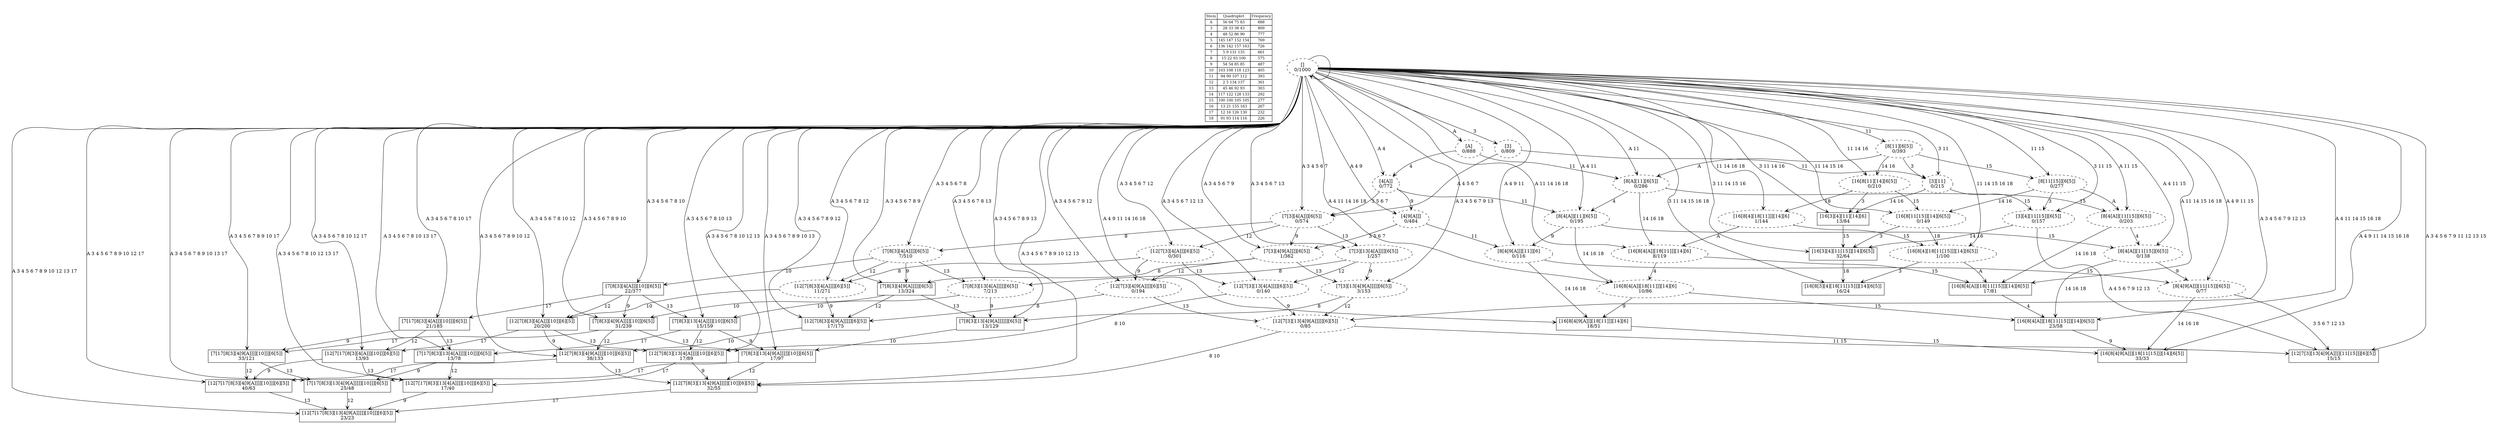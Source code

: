digraph G {
	pad = 0.5;
	nodesep = 0.5;
"legend" [label = < <table border="0" cellborder="1" cellspacing="0"><tr><td>Stem</td><td>Quadruplet</td><td>Frequency</td></tr>
<tr><td>A</td><td>56 64 75 83</td><td>888</td></tr>
<tr><td>3</td><td>28 33 38 43</td><td>809</td></tr>
<tr><td>4</td><td>48 52 86 90</td><td>777</td></tr>
<tr><td>5</td><td>145 147 152 154</td><td>769</td></tr>
<tr><td>6</td><td>136 142 157 163</td><td>726</td></tr>
<tr><td>7</td><td>5 9 131 135</td><td>661</td></tr>
<tr><td>8</td><td>15 22 93 100</td><td>575</td></tr>
<tr><td>9</td><td>54 54 85 85</td><td>487</td></tr>
<tr><td>10</td><td>103 108 118 123</td><td>405</td></tr>
<tr><td>11</td><td>94 99 107 112</td><td>393</td></tr>
<tr><td>12</td><td>2 5 134 137</td><td>361</td></tr>
<tr><td>13</td><td>45 46 92 93</td><td>303</td></tr>
<tr><td>14</td><td>117 122 128 133</td><td>292</td></tr>
<tr><td>15</td><td>100 100 105 105</td><td>277</td></tr>
<tr><td>16</td><td>13 21 155 163</td><td>267</td></tr>
<tr><td>17</td><td>12 16 126 130</td><td>232</td></tr>
<tr><td>18</td><td>91 93 114 116</td><td>226</td></tr>
</table>>, shape = plaintext, fontsize=11];
"A 3 4 5 6 7 8 9 10 12 17 " [shape = box];
"A 3 4 5 6 7 8 9 10 12 " [shape = box];
"A 3 4 5 6 7 8 9 10 17 " [shape = box];
"A 4 9 11 14 15 16 18 " [shape = box];
"3 11 14 15 16 " [shape = box];
"A 3 4 5 6 7 8 9 10 12 13 " [shape = box];
"A 3 4 5 6 7 8 9 10 " [shape = box];
"A 3 4 5 6 7 8 9 10 13 17 " [shape = box];
"A 4 11 14 15 16 18 " [shape = box];
"A 3 4 5 6 7 8 9 10 12 13 17 " [shape = box];
"A 3 4 5 6 7 8 10 " [shape = box];
"A 3 4 5 6 7 8 10 17 " [shape = box];
"A 3 4 5 6 7 8 10 12 " [shape = box];
"A 4 9 11 14 16 18 " [shape = box];
"A 3 4 5 6 7 8 9 10 13 " [shape = box];
"A 3 4 5 6 7 8 10 12 13 " [shape = box];
"A 3 4 5 6 7 8 9 12 " [shape = box];
"A 11 14 15 16 18 " [shape = box];
"A 3 4 5 6 7 8 10 12 13 17 " [shape = box];
"3 11 14 15 16 18 " [shape = box];
"A 3 4 5 6 7 9 11 12 13 15 " [shape = box];
"A 3 4 5 6 7 8 10 13 " [shape = box];
"A 3 4 5 6 7 8 10 12 17 " [shape = box];
"A 3 4 5 6 7 8 9 " [shape = box];
"3 11 14 16 " [shape = box];
"A 3 4 5 6 7 8 9 13 " [shape = box];
"A 3 4 5 6 7 8 10 13 17 " [shape = box];
"A 4 9 " [style = dashed];
"3 " [style = dashed];
"A 4 " [style = dashed];
"A " [style = dashed];
"A 3 4 5 6 7 9 12 " [style = dashed];
"A 3 4 5 6 7 9 " [style = dashed];
"11 14 15 16 " [style = dashed];
"11 14 15 16 18 " [style = dashed];
"A 4 9 11 15 " [style = dashed];
"11 14 16 " [style = dashed];
"3 11 15 " [style = dashed];
"A 3 4 5 6 7 9 12 13 " [style = dashed];
"A 3 4 5 6 7 9 13 " [style = dashed];
"A 4 11 14 16 18 " [style = dashed];
"A 4 11 15 " [style = dashed];
"A 3 4 5 6 7 8 " [style = dashed];
"A 3 4 5 6 7 " [style = dashed];
"A 3 4 5 6 7 8 12 " [style = dashed];
"A 3 4 5 6 7 12 " [style = dashed];
"A 11 14 16 18 " [style = dashed];
"11 14 16 18 " [style = dashed];
"A 4 9 11 " [style = dashed];
"A 3 4 5 6 7 12 13 " [style = dashed];
"A 3 4 5 6 7 8 13 " [style = dashed];
"A 11 15 " [style = dashed];
"A 3 4 5 6 7 13 " [style = dashed];
"3 11 " [style = dashed];
"" [style = dashed];
"11 15 " [style = dashed];
"11 " [style = dashed];
"A 4 11 " [style = dashed];
"A 11 " [style = dashed];
"A 3 4 5 6 7 8 9 10 12 17 " [label = "[12[7[17[8[3][4[9[A]]]][10]]][6][5]]\n40/63"];
"A 3 4 5 6 7 8 9 10 12 " [label = "[12[7[8[3][4[9[A]]]][10]][6][5]]\n38/133"];
"A 3 4 5 6 7 8 9 10 17 " [label = "[7[17[8[3][4[9[A]]]][10]]][6[5]]\n33/121"];
"A 4 9 11 14 15 16 18 " [label = "[16[8[4[9[A]]][18[11[15]]][14][6[5]]\n33/33"];
"3 11 14 15 16 " [label = "[16[3][4][11[15]][14][6[5]]\n32/64"];
"A 3 4 5 6 7 8 9 10 12 13 " [label = "[12[7[8[3][13[4[9[A]]]]][10]][6][5]]\n32/55"];
"A 3 4 5 6 7 8 9 10 " [label = "[7[8[3][4[9[A]]]][10]][6[5]]\n31/239"];
"A 3 4 5 6 7 8 9 10 13 17 " [label = "[7[17[8[3][13[4[9[A]]]]][10]]][6[5]]\n25/48"];
"A 4 11 14 15 16 18 " [label = "[16[8[4[A]][18[11[15]]][14][6[5]]\n23/58"];
"A 3 4 5 6 7 8 9 10 12 13 17 " [label = "[12[7[17[8[3][13[4[9[A]]]]][10]]][6][5]]\n23/23"];
"A 3 4 5 6 7 8 10 " [label = "[7[8[3][4[A]]][10]][6[5]]\n22/377"];
"A 3 4 5 6 7 8 10 17 " [label = "[7[17[8[3][4[A]]][10]]][6[5]]\n21/185"];
"A 3 4 5 6 7 8 10 12 " [label = "[12[7[8[3][4[A]]][10]][6][5]]\n20/200"];
"A 4 9 11 14 16 18 " [label = "[16[8[4[9[A]]][18[11]]][14][6]\n18/51"];
"A 3 4 5 6 7 8 9 10 13 " [label = "[7[8[3][13[4[9[A]]]]][10]][6[5]]\n17/97"];
"A 3 4 5 6 7 8 10 12 13 " [label = "[12[7[8[3][13[4[A]]]][10]][6][5]]\n17/89"];
"A 3 4 5 6 7 8 9 12 " [label = "[12[7[8[3][4[9[A]]]]][6][5]]\n17/175"];
"A 11 14 15 16 18 " [label = "[16[8[4[A]][18[11[15]]][14][6[5]]\n17/81"];
"A 3 4 5 6 7 8 10 12 13 17 " [label = "[12[7[17[8[3][13[4[A]]]][10]]][6][5]]\n17/40"];
"3 11 14 15 16 18 " [label = "[16[8[3][4][18[11[15]]][14][6[5]]\n16/24"];
"A 3 4 5 6 7 9 11 12 13 15 " [label = "[12[7[3][13[4[9[A]]]][11[15]]][6][5]]\n15/15"];
"A 3 4 5 6 7 8 10 13 " [label = "[7[8[3][13[4[A]]]][10]][6[5]]\n15/159"];
"A 3 4 5 6 7 8 10 12 17 " [label = "[12[7[17[8[3][4[A]]][10]]][6][5]]\n13/93"];
"A 3 4 5 6 7 8 9 " [label = "[7[8[3][4[9[A]]]]][6[5]]\n13/324"];
"3 11 14 16 " [label = "[16[3][4][11][14][6]\n13/84"];
"A 3 4 5 6 7 8 9 13 " [label = "[7[8[3][13[4[9[A]]]]]][6[5]]\n13/129"];
"A 3 4 5 6 7 8 10 13 17 " [label = "[7[17[8[3][13[4[A]]]][10]]][6[5]]\n13/78"];
"A 4 9 " [label = "[4[9[A]]]\n0/484"];
"3 " [label = "[3]\n0/809"];
"A 4 " [label = "[4[A]]\n0/772"];
"A " [label = "[A]\n0/888"];
"A 3 4 5 6 7 9 12 " [label = "[12[7[3][4[9[A]]]][6][5]]\n0/194"];
"A 3 4 5 6 7 9 " [label = "[7[3][4[9[A]]]][6[5]]\n1/362"];
"11 14 15 16 " [label = "[16[8[11[15]][14][6[5]]\n0/149"];
"11 14 15 16 18 " [label = "[16[8[4][18[11[15]]][14][6[5]]\n1/100"];
"A 4 9 11 15 " [label = "[8[4[9[A]]][11[15]][6[5]]\n0/77"];
"11 14 16 " [label = "[16[8[11][14][6[5]]\n0/210"];
"3 11 15 " [label = "[3][4][11[15]][6[5]]\n0/157"];
"A 3 4 5 6 7 9 12 13 " [label = "[12[7[3][13[4[9[A]]]]][6][5]]\n0/85"];
"A 3 4 5 6 7 9 13 " [label = "[7[3][13[4[9[A]]]]][6[5]]\n3/153"];
"A 4 11 14 16 18 " [label = "[16[8[4[A]][18[11]]][14][6]\n10/86"];
"A 4 11 15 " [label = "[8[4[A]][11[15]][6[5]]\n0/138"];
"A 3 4 5 6 7 8 " [label = "[7[8[3][4[A]]]][6[5]]\n7/510"];
"A 3 4 5 6 7 " [label = "[7[3][4[A]]][6[5]]\n0/574"];
"A 3 4 5 6 7 8 12 " [label = "[12[7[8[3][4[A]]]][6][5]]\n11/271"];
"A 3 4 5 6 7 12 " [label = "[12[7[3][4[A]]][6][5]]\n0/301"];
"A 11 14 16 18 " [label = "[16[8[4[A]][18[11]]][14][6]\n8/119"];
"11 14 16 18 " [label = "[16[8[4][18[11]]][14][6]\n1/144"];
"A 4 9 11 " [label = "[8[4[9[A]]][11]][6]\n0/116"];
"A 3 4 5 6 7 12 13 " [label = "[12[7[3][13[4[A]]]][6][5]]\n0/140"];
"A 3 4 5 6 7 8 13 " [label = "[7[8[3][13[4[A]]]]][6[5]]\n7/213"];
"A 11 15 " [label = "[8[4[A]][11[15]][6[5]]\n0/203"];
"A 3 4 5 6 7 13 " [label = "[7[3][13[4[A]]]][6[5]]\n1/257"];
"3 11 " [label = "[3][11]\n0/215"];
"" [label = "\n0/1000"];
"11 15 " [label = "[8[11[15]][6[5]]\n0/277"];
"11 " [label = "[8[11][6[5]]\n0/393"];
"A 4 11 " [label = "[8[4[A]][11][6[5]]\n0/195"];
"A 11 " [label = "[8[A][11][6[5]]\n0/286"];
"" [label = "[]\n0/1000"];
"A 3 4 5 6 7 8 9 10 12 17 " -> "A 3 4 5 6 7 8 9 10 12 13 17 " [label = "13 ", arrowhead = vee];
"A 3 4 5 6 7 8 9 10 12 " -> "A 3 4 5 6 7 8 9 10 12 17 " [label = "17 ", arrowhead = vee];
"A 3 4 5 6 7 8 9 10 12 " -> "A 3 4 5 6 7 8 9 10 12 13 " [label = "13 ", arrowhead = vee];
"A 3 4 5 6 7 8 9 10 17 " -> "A 3 4 5 6 7 8 9 10 12 17 " [label = "12 ", arrowhead = vee];
"A 3 4 5 6 7 8 9 10 17 " -> "A 3 4 5 6 7 8 9 10 13 17 " [label = "13 ", arrowhead = vee];
"3 11 14 15 16 " -> "3 11 14 15 16 18 " [label = "18 ", arrowhead = vee];
"A 3 4 5 6 7 8 9 10 12 13 " -> "A 3 4 5 6 7 8 9 10 12 13 17 " [label = "17 ", arrowhead = vee];
"A 3 4 5 6 7 8 9 10 " -> "A 3 4 5 6 7 8 9 10 12 " [label = "12 ", arrowhead = vee];
"A 3 4 5 6 7 8 9 10 " -> "A 3 4 5 6 7 8 9 10 17 " [label = "17 ", arrowhead = vee];
"A 3 4 5 6 7 8 9 10 " -> "A 3 4 5 6 7 8 9 10 13 " [label = "13 ", arrowhead = vee];
"A 3 4 5 6 7 8 9 10 13 17 " -> "A 3 4 5 6 7 8 9 10 12 13 17 " [label = "12 ", arrowhead = vee];
"A 4 11 14 15 16 18 " -> "A 4 9 11 14 15 16 18 " [label = "9 ", arrowhead = vee];
"A 3 4 5 6 7 8 10 " -> "A 3 4 5 6 7 8 9 10 " [label = "9 ", arrowhead = vee];
"A 3 4 5 6 7 8 10 " -> "A 3 4 5 6 7 8 10 17 " [label = "17 ", arrowhead = vee];
"A 3 4 5 6 7 8 10 " -> "A 3 4 5 6 7 8 10 12 " [label = "12 ", arrowhead = vee];
"A 3 4 5 6 7 8 10 " -> "A 3 4 5 6 7 8 10 13 " [label = "13 ", arrowhead = vee];
"A 3 4 5 6 7 8 10 17 " -> "A 3 4 5 6 7 8 9 10 17 " [label = "9 ", arrowhead = vee];
"A 3 4 5 6 7 8 10 17 " -> "A 3 4 5 6 7 8 10 12 17 " [label = "12 ", arrowhead = vee];
"A 3 4 5 6 7 8 10 17 " -> "A 3 4 5 6 7 8 10 13 17 " [label = "13 ", arrowhead = vee];
"A 3 4 5 6 7 8 10 12 " -> "A 3 4 5 6 7 8 9 10 12 " [label = "9 ", arrowhead = vee];
"A 3 4 5 6 7 8 10 12 " -> "A 3 4 5 6 7 8 10 12 13 " [label = "13 ", arrowhead = vee];
"A 3 4 5 6 7 8 10 12 " -> "A 3 4 5 6 7 8 10 12 17 " [label = "17 ", arrowhead = vee];
"A 4 9 11 14 16 18 " -> "A 4 9 11 14 15 16 18 " [label = "15 ", arrowhead = vee];
"A 3 4 5 6 7 8 9 10 13 " -> "A 3 4 5 6 7 8 9 10 12 13 " [label = "12 ", arrowhead = vee];
"A 3 4 5 6 7 8 9 10 13 " -> "A 3 4 5 6 7 8 9 10 13 17 " [label = "17 ", arrowhead = vee];
"A 3 4 5 6 7 8 10 12 13 " -> "A 3 4 5 6 7 8 9 10 12 13 " [label = "9 ", arrowhead = vee];
"A 3 4 5 6 7 8 10 12 13 " -> "A 3 4 5 6 7 8 10 12 13 17 " [label = "17 ", arrowhead = vee];
"A 3 4 5 6 7 8 9 12 " -> "A 3 4 5 6 7 8 9 10 12 " [label = "10 ", arrowhead = vee];
"A 11 14 15 16 18 " -> "A 4 11 14 15 16 18 " [label = "4 ", arrowhead = vee];
"A 3 4 5 6 7 8 10 12 13 17 " -> "A 3 4 5 6 7 8 9 10 12 13 17 " [label = "9 ", arrowhead = vee];
"A 3 4 5 6 7 8 10 13 " -> "A 3 4 5 6 7 8 9 10 13 " [label = "9 ", arrowhead = vee];
"A 3 4 5 6 7 8 10 13 " -> "A 3 4 5 6 7 8 10 12 13 " [label = "12 ", arrowhead = vee];
"A 3 4 5 6 7 8 10 13 " -> "A 3 4 5 6 7 8 10 13 17 " [label = "17 ", arrowhead = vee];
"A 3 4 5 6 7 8 10 12 17 " -> "A 3 4 5 6 7 8 9 10 12 17 " [label = "9 ", arrowhead = vee];
"A 3 4 5 6 7 8 10 12 17 " -> "A 3 4 5 6 7 8 10 12 13 17 " [label = "13 ", arrowhead = vee];
"A 3 4 5 6 7 8 9 " -> "A 3 4 5 6 7 8 9 10 " [label = "10 ", arrowhead = vee];
"A 3 4 5 6 7 8 9 " -> "A 3 4 5 6 7 8 9 12 " [label = "12 ", arrowhead = vee];
"A 3 4 5 6 7 8 9 " -> "A 3 4 5 6 7 8 9 13 " [label = "13 ", arrowhead = vee];
"3 11 14 16 " -> "3 11 14 15 16 " [label = "15 ", arrowhead = vee];
"A 3 4 5 6 7 8 9 13 " -> "A 3 4 5 6 7 8 9 10 13 " [label = "10 ", arrowhead = vee];
"A 3 4 5 6 7 8 10 13 17 " -> "A 3 4 5 6 7 8 9 10 13 17 " [label = "9 ", arrowhead = vee];
"A 3 4 5 6 7 8 10 13 17 " -> "A 3 4 5 6 7 8 10 12 13 17 " [label = "12 ", arrowhead = vee];
"A 4 9 " -> "A 3 4 5 6 7 9 " [label = "3 5 6 7 ", arrowhead = vee];
"A 4 9 " -> "A 4 9 11 " [label = "11 ", arrowhead = vee];
"3 " -> "A 3 4 5 6 7 " [label = "A 4 5 6 7 ", arrowhead = vee];
"3 " -> "3 11 " [label = "11 ", arrowhead = vee];
"A 4 " -> "A 4 9 " [label = "9 ", arrowhead = vee];
"A 4 " -> "A 3 4 5 6 7 " [label = "3 5 6 7 ", arrowhead = vee];
"A 4 " -> "A 4 11 " [label = "11 ", arrowhead = vee];
"A " -> "A 4 " [label = "4 ", arrowhead = vee];
"A " -> "A 11 " [label = "11 ", arrowhead = vee];
"A 3 4 5 6 7 9 12 " -> "A 3 4 5 6 7 9 12 13 " [label = "13 ", arrowhead = vee];
"A 3 4 5 6 7 9 12 " -> "A 3 4 5 6 7 8 9 12 " [label = "8 ", arrowhead = vee];
"A 3 4 5 6 7 9 " -> "A 3 4 5 6 7 9 12 " [label = "12 ", arrowhead = vee];
"A 3 4 5 6 7 9 " -> "A 3 4 5 6 7 9 13 " [label = "13 ", arrowhead = vee];
"A 3 4 5 6 7 9 " -> "A 3 4 5 6 7 8 9 " [label = "8 ", arrowhead = vee];
"11 14 15 16 " -> "3 11 14 15 16 " [label = "3 ", arrowhead = vee];
"11 14 15 16 " -> "11 14 15 16 18 " [label = "18 ", arrowhead = vee];
"11 14 15 16 18 " -> "3 11 14 15 16 18 " [label = "3 ", arrowhead = vee];
"11 14 15 16 18 " -> "A 11 14 15 16 18 " [label = "A ", arrowhead = vee];
"A 4 9 11 15 " -> "A 4 9 11 14 15 16 18 " [label = "14 16 18 ", arrowhead = vee];
"A 4 9 11 15 " -> "A 3 4 5 6 7 9 11 12 13 15 " [label = "3 5 6 7 12 13 ", arrowhead = vee];
"11 14 16 " -> "3 11 14 16 " [label = "3 ", arrowhead = vee];
"11 14 16 " -> "11 14 15 16 " [label = "15 ", arrowhead = vee];
"11 14 16 " -> "11 14 16 18 " [label = "18 ", arrowhead = vee];
"3 11 15 " -> "3 11 14 15 16 " [label = "14 16 ", arrowhead = vee];
"3 11 15 " -> "A 3 4 5 6 7 9 11 12 13 15 " [label = "A 4 5 6 7 9 12 13 ", arrowhead = vee];
"A 3 4 5 6 7 9 12 13 " -> "A 3 4 5 6 7 8 9 10 12 13 " [label = "8 10 ", arrowhead = vee];
"A 3 4 5 6 7 9 12 13 " -> "A 3 4 5 6 7 9 11 12 13 15 " [label = "11 15 ", arrowhead = vee];
"A 3 4 5 6 7 9 13 " -> "A 3 4 5 6 7 9 12 13 " [label = "12 ", arrowhead = vee];
"A 3 4 5 6 7 9 13 " -> "A 3 4 5 6 7 8 9 13 " [label = "8 ", arrowhead = vee];
"A 4 11 14 16 18 " -> "A 4 11 14 15 16 18 " [label = "15 ", arrowhead = vee];
"A 4 11 14 16 18 " -> "A 4 9 11 14 16 18 " [label = "9 ", arrowhead = vee];
"A 4 11 15 " -> "A 4 11 14 15 16 18 " [label = "14 16 18 ", arrowhead = vee];
"A 4 11 15 " -> "A 4 9 11 15 " [label = "9 ", arrowhead = vee];
"A 3 4 5 6 7 8 " -> "A 3 4 5 6 7 8 10 " [label = "10 ", arrowhead = vee];
"A 3 4 5 6 7 8 " -> "A 3 4 5 6 7 8 12 " [label = "12 ", arrowhead = vee];
"A 3 4 5 6 7 8 " -> "A 3 4 5 6 7 8 13 " [label = "13 ", arrowhead = vee];
"A 3 4 5 6 7 8 " -> "A 3 4 5 6 7 8 9 " [label = "9 ", arrowhead = vee];
"A 3 4 5 6 7 " -> "A 3 4 5 6 7 9 " [label = "9 ", arrowhead = vee];
"A 3 4 5 6 7 " -> "A 3 4 5 6 7 8 " [label = "8 ", arrowhead = vee];
"A 3 4 5 6 7 " -> "A 3 4 5 6 7 12 " [label = "12 ", arrowhead = vee];
"A 3 4 5 6 7 " -> "A 3 4 5 6 7 13 " [label = "13 ", arrowhead = vee];
"A 3 4 5 6 7 8 12 " -> "A 3 4 5 6 7 8 10 12 " [label = "10 ", arrowhead = vee];
"A 3 4 5 6 7 8 12 " -> "A 3 4 5 6 7 8 9 12 " [label = "9 ", arrowhead = vee];
"A 3 4 5 6 7 12 " -> "A 3 4 5 6 7 9 12 " [label = "9 ", arrowhead = vee];
"A 3 4 5 6 7 12 " -> "A 3 4 5 6 7 8 12 " [label = "8 ", arrowhead = vee];
"A 3 4 5 6 7 12 " -> "A 3 4 5 6 7 12 13 " [label = "13 ", arrowhead = vee];
"A 11 14 16 18 " -> "A 11 14 15 16 18 " [label = "15 ", arrowhead = vee];
"A 11 14 16 18 " -> "A 4 11 14 16 18 " [label = "4 ", arrowhead = vee];
"11 14 16 18 " -> "11 14 15 16 18 " [label = "15 ", arrowhead = vee];
"11 14 16 18 " -> "A 11 14 16 18 " [label = "A ", arrowhead = vee];
"A 4 9 11 " -> "A 4 9 11 14 16 18 " [label = "14 16 18 ", arrowhead = vee];
"A 4 9 11 " -> "A 4 9 11 15 " [label = "15 ", arrowhead = vee];
"A 3 4 5 6 7 12 13 " -> "A 3 4 5 6 7 8 10 12 13 " [label = "8 10 ", arrowhead = vee];
"A 3 4 5 6 7 12 13 " -> "A 3 4 5 6 7 9 12 13 " [label = "9 ", arrowhead = vee];
"A 3 4 5 6 7 8 13 " -> "A 3 4 5 6 7 8 9 13 " [label = "9 ", arrowhead = vee];
"A 3 4 5 6 7 8 13 " -> "A 3 4 5 6 7 8 10 13 " [label = "10 ", arrowhead = vee];
"A 11 15 " -> "A 11 14 15 16 18 " [label = "14 16 18 ", arrowhead = vee];
"A 11 15 " -> "A 4 11 15 " [label = "4 ", arrowhead = vee];
"A 3 4 5 6 7 13 " -> "A 3 4 5 6 7 9 13 " [label = "9 ", arrowhead = vee];
"A 3 4 5 6 7 13 " -> "A 3 4 5 6 7 12 13 " [label = "12 ", arrowhead = vee];
"A 3 4 5 6 7 13 " -> "A 3 4 5 6 7 8 13 " [label = "8 ", arrowhead = vee];
"3 11 " -> "3 11 14 16 " [label = "14 16 ", arrowhead = vee];
"3 11 " -> "3 11 15 " [label = "15 ", arrowhead = vee];
"11 15 " -> "11 14 15 16 " [label = "14 16 ", arrowhead = vee];
"11 15 " -> "3 11 15 " [label = "3 ", arrowhead = vee];
"11 15 " -> "A 11 15 " [label = "A ", arrowhead = vee];
"11 " -> "11 15 " [label = "15 ", arrowhead = vee];
"11 " -> "A 11 " [label = "A ", arrowhead = vee];
"11 " -> "11 14 16 " [label = "14 16 ", arrowhead = vee];
"11 " -> "3 11 " [label = "3 ", arrowhead = vee];
"A 4 11 " -> "A 4 11 14 16 18 " [label = "14 16 18 ", arrowhead = vee];
"A 4 11 " -> "A 4 11 15 " [label = "15 ", arrowhead = vee];
"A 4 11 " -> "A 4 9 11 " [label = "9 ", arrowhead = vee];
"A 11 " -> "A 11 14 16 18 " [label = "14 16 18 ", arrowhead = vee];
"A 11 " -> "A 4 11 " [label = "4 ", arrowhead = vee];
"A 11 " -> "A 11 15 " [label = "15 ", arrowhead = vee];
"" -> "A 3 4 5 6 7 8 9 10 12 17 " [label = "A 3 4 5 6 7 8 9 10 12 17 ", arrowhead = vee];
"" -> "A 3 4 5 6 7 8 9 10 12 " [label = "A 3 4 5 6 7 8 9 10 12 ", arrowhead = vee];
"" -> "A 3 4 5 6 7 8 9 10 17 " [label = "A 3 4 5 6 7 8 9 10 17 ", arrowhead = vee];
"" -> "A 4 9 11 14 15 16 18 " [label = "A 4 9 11 14 15 16 18 ", arrowhead = vee];
"" -> "3 11 14 15 16 " [label = "3 11 14 15 16 ", arrowhead = vee];
"" -> "A 3 4 5 6 7 8 9 10 12 13 " [label = "A 3 4 5 6 7 8 9 10 12 13 ", arrowhead = vee];
"" -> "A 3 4 5 6 7 8 9 10 " [label = "A 3 4 5 6 7 8 9 10 ", arrowhead = vee];
"" -> "A 3 4 5 6 7 8 9 10 13 17 " [label = "A 3 4 5 6 7 8 9 10 13 17 ", arrowhead = vee];
"" -> "A 4 11 14 15 16 18 " [label = "A 4 11 14 15 16 18 ", arrowhead = vee];
"" -> "A 3 4 5 6 7 8 9 10 12 13 17 " [label = "A 3 4 5 6 7 8 9 10 12 13 17 ", arrowhead = vee];
"" -> "A 3 4 5 6 7 8 10 " [label = "A 3 4 5 6 7 8 10 ", arrowhead = vee];
"" -> "A 3 4 5 6 7 8 10 17 " [label = "A 3 4 5 6 7 8 10 17 ", arrowhead = vee];
"" -> "A 3 4 5 6 7 8 10 12 " [label = "A 3 4 5 6 7 8 10 12 ", arrowhead = vee];
"" -> "A 4 9 11 14 16 18 " [label = "A 4 9 11 14 16 18 ", arrowhead = vee];
"" -> "A 3 4 5 6 7 8 9 10 13 " [label = "A 3 4 5 6 7 8 9 10 13 ", arrowhead = vee];
"" -> "A 3 4 5 6 7 8 10 12 13 " [label = "A 3 4 5 6 7 8 10 12 13 ", arrowhead = vee];
"" -> "A 3 4 5 6 7 8 9 12 " [label = "A 3 4 5 6 7 8 9 12 ", arrowhead = vee];
"" -> "A 11 14 15 16 18 " [label = "A 11 14 15 16 18 ", arrowhead = vee];
"" -> "A 3 4 5 6 7 8 10 12 13 17 " [label = "A 3 4 5 6 7 8 10 12 13 17 ", arrowhead = vee];
"" -> "3 11 14 15 16 18 " [label = "3 11 14 15 16 18 ", arrowhead = vee];
"" -> "A 3 4 5 6 7 9 11 12 13 15 " [label = "A 3 4 5 6 7 9 11 12 13 15 ", arrowhead = vee];
"" -> "A 3 4 5 6 7 8 10 13 " [label = "A 3 4 5 6 7 8 10 13 ", arrowhead = vee];
"" -> "A 3 4 5 6 7 8 10 12 17 " [label = "A 3 4 5 6 7 8 10 12 17 ", arrowhead = vee];
"" -> "A 3 4 5 6 7 8 9 " [label = "A 3 4 5 6 7 8 9 ", arrowhead = vee];
"" -> "3 11 14 16 " [label = "3 11 14 16 ", arrowhead = vee];
"" -> "A 3 4 5 6 7 8 9 13 " [label = "A 3 4 5 6 7 8 9 13 ", arrowhead = vee];
"" -> "A 3 4 5 6 7 8 10 13 17 " [label = "A 3 4 5 6 7 8 10 13 17 ", arrowhead = vee];
"" -> "A 4 9 " [label = "A 4 9 ", arrowhead = vee];
"" -> "3 " [label = "3 ", arrowhead = vee];
"" -> "A 4 " [label = "A 4 ", arrowhead = vee];
"" -> "A " [label = "A ", arrowhead = vee];
"" -> "A 3 4 5 6 7 9 12 " [label = "A 3 4 5 6 7 9 12 ", arrowhead = vee];
"" -> "A 3 4 5 6 7 9 " [label = "A 3 4 5 6 7 9 ", arrowhead = vee];
"" -> "11 14 15 16 " [label = "11 14 15 16 ", arrowhead = vee];
"" -> "11 14 15 16 18 " [label = "11 14 15 16 18 ", arrowhead = vee];
"" -> "A 4 9 11 15 " [label = "A 4 9 11 15 ", arrowhead = vee];
"" -> "11 14 16 " [label = "11 14 16 ", arrowhead = vee];
"" -> "3 11 15 " [label = "3 11 15 ", arrowhead = vee];
"" -> "A 3 4 5 6 7 9 12 13 " [label = "A 3 4 5 6 7 9 12 13 ", arrowhead = vee];
"" -> "A 3 4 5 6 7 9 13 " [label = "A 3 4 5 6 7 9 13 ", arrowhead = vee];
"" -> "A 4 11 14 16 18 " [label = "A 4 11 14 16 18 ", arrowhead = vee];
"" -> "A 4 11 15 " [label = "A 4 11 15 ", arrowhead = vee];
"" -> "A 3 4 5 6 7 8 " [label = "A 3 4 5 6 7 8 ", arrowhead = vee];
"" -> "A 3 4 5 6 7 " [label = "A 3 4 5 6 7 ", arrowhead = vee];
"" -> "A 3 4 5 6 7 8 12 " [label = "A 3 4 5 6 7 8 12 ", arrowhead = vee];
"" -> "A 3 4 5 6 7 12 " [label = "A 3 4 5 6 7 12 ", arrowhead = vee];
"" -> "A 11 14 16 18 " [label = "A 11 14 16 18 ", arrowhead = vee];
"" -> "11 14 16 18 " [label = "11 14 16 18 ", arrowhead = vee];
"" -> "A 4 9 11 " [label = "A 4 9 11 ", arrowhead = vee];
"" -> "A 3 4 5 6 7 12 13 " [label = "A 3 4 5 6 7 12 13 ", arrowhead = vee];
"" -> "A 3 4 5 6 7 8 13 " [label = "A 3 4 5 6 7 8 13 ", arrowhead = vee];
"" -> "A 11 15 " [label = "A 11 15 ", arrowhead = vee];
"" -> "A 3 4 5 6 7 13 " [label = "A 3 4 5 6 7 13 ", arrowhead = vee];
"" -> "3 11 " [label = "3 11 ", arrowhead = vee];
"" -> "" [label = "", arrowhead = vee];
"" -> "11 15 " [label = "11 15 ", arrowhead = vee];
"" -> "11 " [label = "11 ", arrowhead = vee];
"" -> "A 4 11 " [label = "A 4 11 ", arrowhead = vee];
"" -> "A 11 " [label = "A 11 ", arrowhead = vee];
}